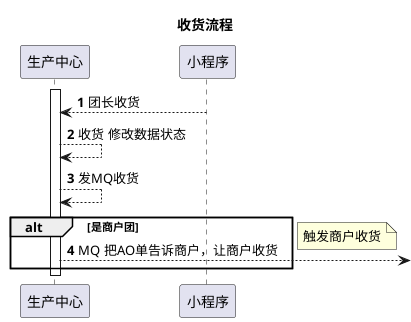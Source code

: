 @startuml
autonumber

title 收货流程

activate 生产中心

小程序--> 生产中心: 团长收货

生产中心-->生产中心:收货 修改数据状态

生产中心-->生产中心: 发MQ收货

alt 是商户团

    生产中心-->]:MQ 把AO单告诉商户，让商户收货
end
note left
触发商户收货
end note

deactivate 生产中心

@enduml